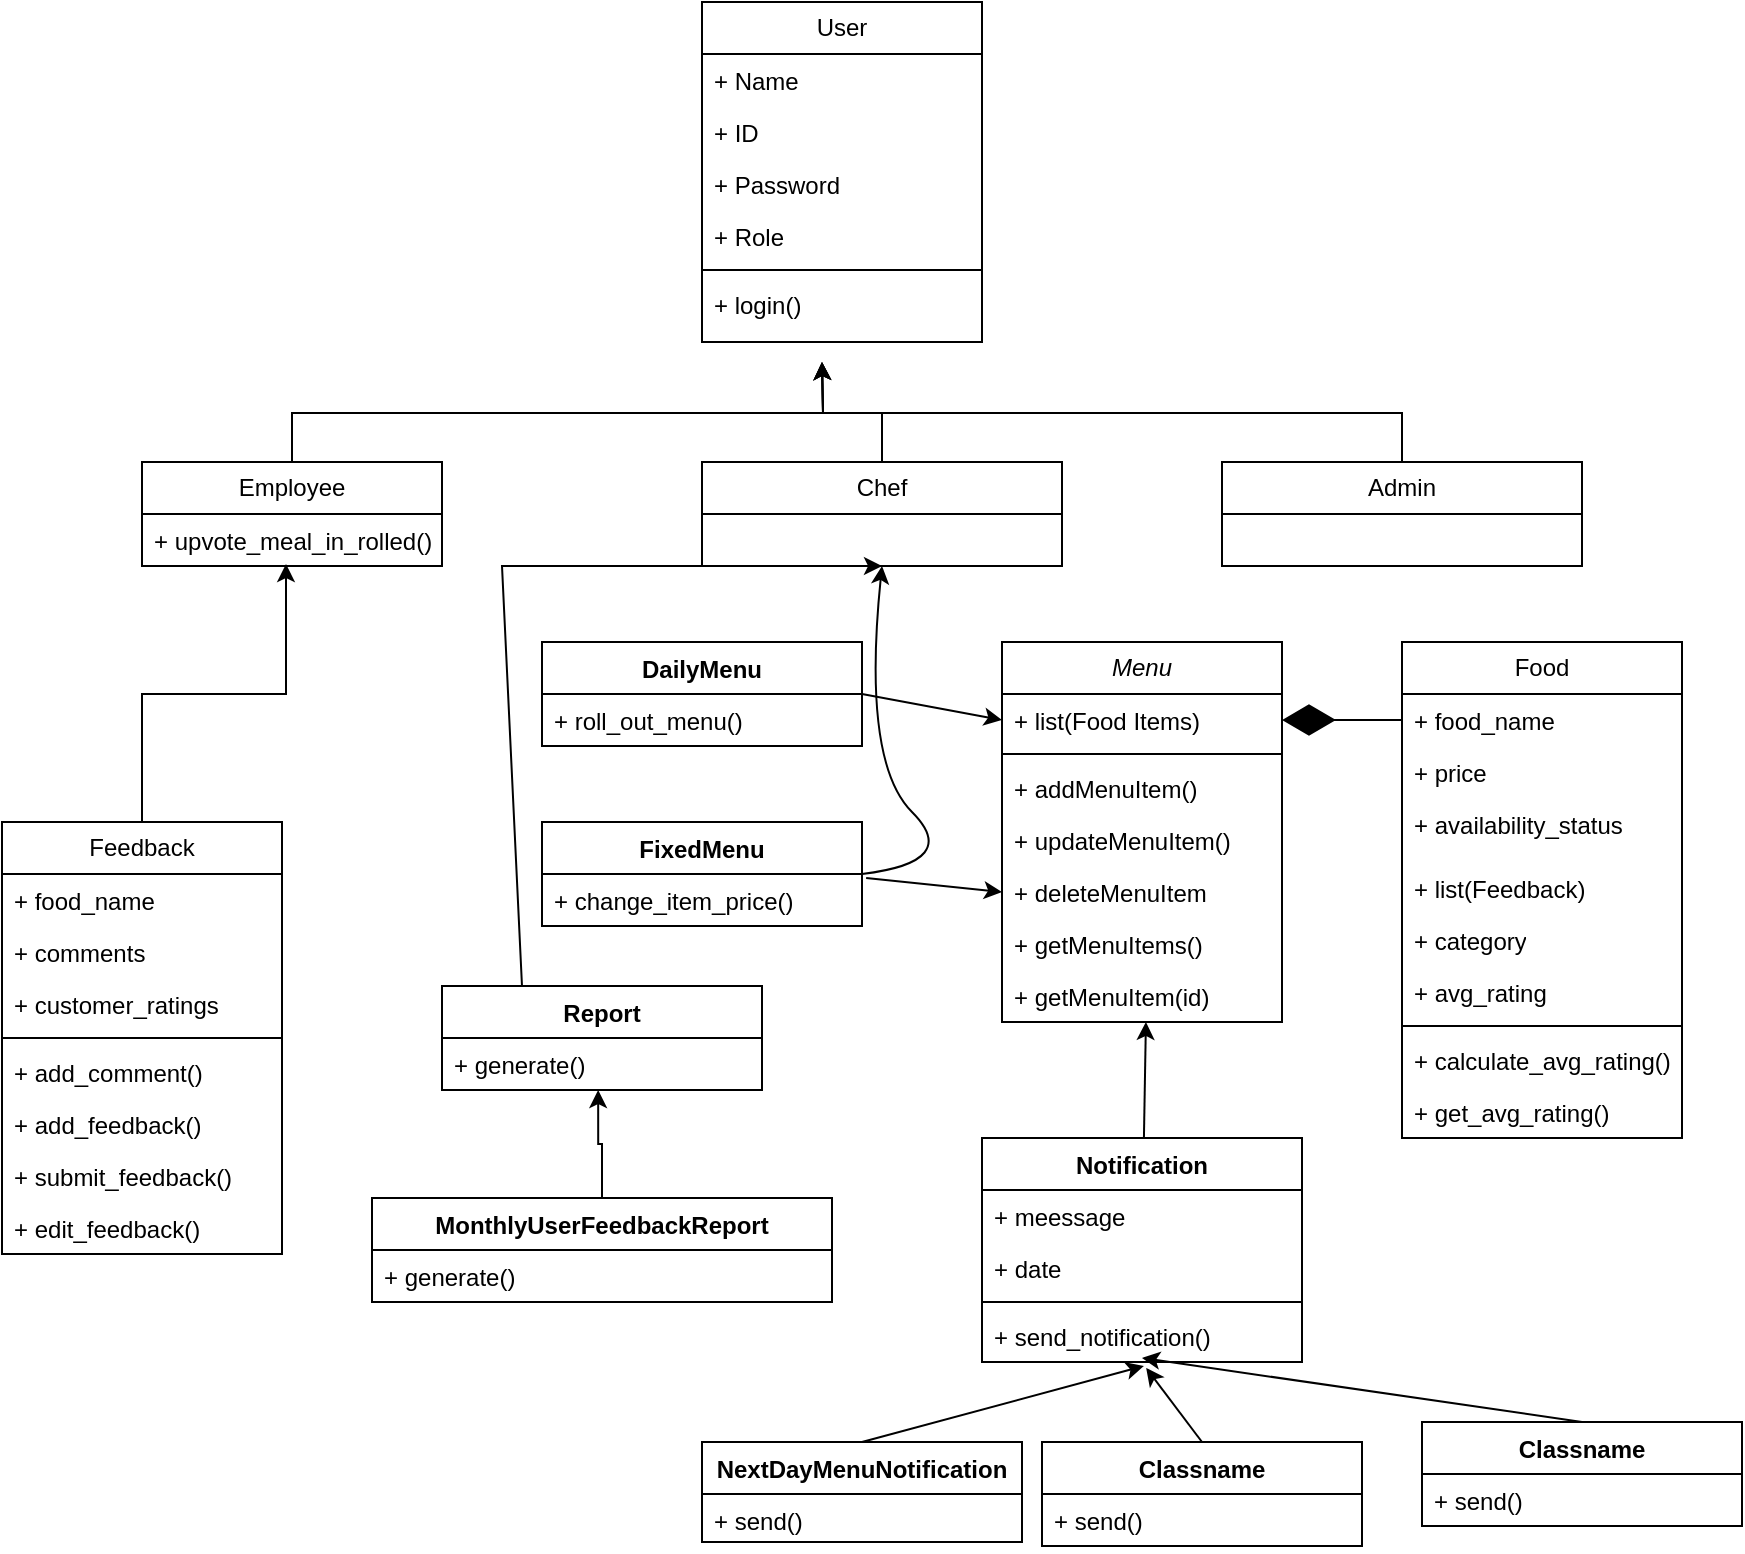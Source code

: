 <mxfile version="24.5.1" type="device">
  <diagram name="Page-1" id="jMBQaEbbXKZfyH_cBPyg">
    <mxGraphModel dx="1134" dy="647" grid="1" gridSize="10" guides="1" tooltips="1" connect="1" arrows="1" fold="1" page="1" pageScale="1" pageWidth="850" pageHeight="1100" math="0" shadow="0">
      <root>
        <mxCell id="0" />
        <mxCell id="1" parent="0" />
        <mxCell id="Dl0egayPhT2zZ90vlUJw-4" value="User" style="swimlane;fontStyle=0;childLayout=stackLayout;horizontal=1;startSize=26;fillColor=none;horizontalStack=0;resizeParent=1;resizeParentMax=0;resizeLast=0;collapsible=1;marginBottom=0;whiteSpace=wrap;html=1;" parent="1" vertex="1">
          <mxGeometry x="380" y="60" width="140" height="170" as="geometry">
            <mxRectangle x="170" y="60" width="70" height="30" as="alternateBounds" />
          </mxGeometry>
        </mxCell>
        <mxCell id="Dl0egayPhT2zZ90vlUJw-5" value="+ Name" style="text;strokeColor=none;fillColor=none;align=left;verticalAlign=top;spacingLeft=4;spacingRight=4;overflow=hidden;rotatable=0;points=[[0,0.5],[1,0.5]];portConstraint=eastwest;whiteSpace=wrap;html=1;" parent="Dl0egayPhT2zZ90vlUJw-4" vertex="1">
          <mxGeometry y="26" width="140" height="26" as="geometry" />
        </mxCell>
        <mxCell id="Dl0egayPhT2zZ90vlUJw-6" value="+ ID" style="text;strokeColor=none;fillColor=none;align=left;verticalAlign=top;spacingLeft=4;spacingRight=4;overflow=hidden;rotatable=0;points=[[0,0.5],[1,0.5]];portConstraint=eastwest;whiteSpace=wrap;html=1;" parent="Dl0egayPhT2zZ90vlUJw-4" vertex="1">
          <mxGeometry y="52" width="140" height="26" as="geometry" />
        </mxCell>
        <mxCell id="Dl0egayPhT2zZ90vlUJw-10" value="+ Password" style="text;strokeColor=none;fillColor=none;align=left;verticalAlign=top;spacingLeft=4;spacingRight=4;overflow=hidden;rotatable=0;points=[[0,0.5],[1,0.5]];portConstraint=eastwest;whiteSpace=wrap;html=1;" parent="Dl0egayPhT2zZ90vlUJw-4" vertex="1">
          <mxGeometry y="78" width="140" height="26" as="geometry" />
        </mxCell>
        <mxCell id="Dl0egayPhT2zZ90vlUJw-11" value="+ Role" style="text;strokeColor=none;fillColor=none;align=left;verticalAlign=top;spacingLeft=4;spacingRight=4;overflow=hidden;rotatable=0;points=[[0,0.5],[1,0.5]];portConstraint=eastwest;whiteSpace=wrap;html=1;" parent="Dl0egayPhT2zZ90vlUJw-4" vertex="1">
          <mxGeometry y="104" width="140" height="26" as="geometry" />
        </mxCell>
        <mxCell id="Dl0egayPhT2zZ90vlUJw-12" value="" style="line;strokeWidth=1;fillColor=none;align=left;verticalAlign=middle;spacingTop=-1;spacingLeft=3;spacingRight=3;rotatable=0;labelPosition=right;points=[];portConstraint=eastwest;strokeColor=inherit;" parent="Dl0egayPhT2zZ90vlUJw-4" vertex="1">
          <mxGeometry y="130" width="140" height="8" as="geometry" />
        </mxCell>
        <mxCell id="Dl0egayPhT2zZ90vlUJw-7" value="+ login()" style="text;strokeColor=none;fillColor=none;align=left;verticalAlign=top;spacingLeft=4;spacingRight=4;overflow=hidden;rotatable=0;points=[[0,0.5],[1,0.5]];portConstraint=eastwest;whiteSpace=wrap;html=1;" parent="Dl0egayPhT2zZ90vlUJw-4" vertex="1">
          <mxGeometry y="138" width="140" height="32" as="geometry" />
        </mxCell>
        <mxCell id="Dl0egayPhT2zZ90vlUJw-37" style="edgeStyle=orthogonalEdgeStyle;rounded=0;orthogonalLoop=1;jettySize=auto;html=1;exitX=0.5;exitY=0;exitDx=0;exitDy=0;" parent="1" source="Dl0egayPhT2zZ90vlUJw-13" edge="1">
          <mxGeometry relative="1" as="geometry">
            <mxPoint x="440" y="240" as="targetPoint" />
          </mxGeometry>
        </mxCell>
        <mxCell id="Dl0egayPhT2zZ90vlUJw-13" value="Employee" style="swimlane;fontStyle=0;childLayout=stackLayout;horizontal=1;startSize=26;fillColor=none;horizontalStack=0;resizeParent=1;resizeParentMax=0;resizeLast=0;collapsible=1;marginBottom=0;whiteSpace=wrap;html=1;" parent="1" vertex="1">
          <mxGeometry x="100" y="290" width="150" height="52" as="geometry" />
        </mxCell>
        <mxCell id="Dl0egayPhT2zZ90vlUJw-15" value="+ upvote_meal_in_rolled()" style="text;strokeColor=none;fillColor=none;align=left;verticalAlign=top;spacingLeft=4;spacingRight=4;overflow=hidden;rotatable=0;points=[[0,0.5],[1,0.5]];portConstraint=eastwest;whiteSpace=wrap;html=1;" parent="Dl0egayPhT2zZ90vlUJw-13" vertex="1">
          <mxGeometry y="26" width="150" height="26" as="geometry" />
        </mxCell>
        <mxCell id="Dl0egayPhT2zZ90vlUJw-38" style="edgeStyle=orthogonalEdgeStyle;rounded=0;orthogonalLoop=1;jettySize=auto;html=1;exitX=0.5;exitY=0;exitDx=0;exitDy=0;" parent="1" source="Dl0egayPhT2zZ90vlUJw-17" edge="1">
          <mxGeometry relative="1" as="geometry">
            <mxPoint x="440" y="240" as="targetPoint" />
          </mxGeometry>
        </mxCell>
        <mxCell id="Dl0egayPhT2zZ90vlUJw-17" value="Chef" style="swimlane;fontStyle=0;childLayout=stackLayout;horizontal=1;startSize=26;fillColor=none;horizontalStack=0;resizeParent=1;resizeParentMax=0;resizeLast=0;collapsible=1;marginBottom=0;whiteSpace=wrap;html=1;" parent="1" vertex="1">
          <mxGeometry x="380" y="290" width="180" height="52" as="geometry" />
        </mxCell>
        <mxCell id="Dl0egayPhT2zZ90vlUJw-39" style="edgeStyle=orthogonalEdgeStyle;rounded=0;orthogonalLoop=1;jettySize=auto;html=1;exitX=0.5;exitY=0;exitDx=0;exitDy=0;" parent="1" source="Dl0egayPhT2zZ90vlUJw-21" edge="1">
          <mxGeometry relative="1" as="geometry">
            <mxPoint x="440" y="240" as="targetPoint" />
          </mxGeometry>
        </mxCell>
        <mxCell id="Dl0egayPhT2zZ90vlUJw-21" value="Admin" style="swimlane;fontStyle=0;childLayout=stackLayout;horizontal=1;startSize=26;fillColor=none;horizontalStack=0;resizeParent=1;resizeParentMax=0;resizeLast=0;collapsible=1;marginBottom=0;whiteSpace=wrap;html=1;" parent="1" vertex="1">
          <mxGeometry x="640" y="290" width="180" height="52" as="geometry" />
        </mxCell>
        <mxCell id="Dl0egayPhT2zZ90vlUJw-29" value="&lt;i&gt;Menu&lt;/i&gt;" style="swimlane;fontStyle=0;childLayout=stackLayout;horizontal=1;startSize=26;fillColor=none;horizontalStack=0;resizeParent=1;resizeParentMax=0;resizeLast=0;collapsible=1;marginBottom=0;whiteSpace=wrap;html=1;" parent="1" vertex="1">
          <mxGeometry x="530" y="380" width="140" height="190" as="geometry" />
        </mxCell>
        <mxCell id="Dl0egayPhT2zZ90vlUJw-30" value="+ list(Food Items)" style="text;strokeColor=none;fillColor=none;align=left;verticalAlign=top;spacingLeft=4;spacingRight=4;overflow=hidden;rotatable=0;points=[[0,0.5],[1,0.5]];portConstraint=eastwest;whiteSpace=wrap;html=1;" parent="Dl0egayPhT2zZ90vlUJw-29" vertex="1">
          <mxGeometry y="26" width="140" height="26" as="geometry" />
        </mxCell>
        <mxCell id="es9opQ4rcsKUsKnOam1N-2" value="" style="line;strokeWidth=1;fillColor=none;align=left;verticalAlign=middle;spacingTop=-1;spacingLeft=3;spacingRight=3;rotatable=0;labelPosition=right;points=[];portConstraint=eastwest;strokeColor=inherit;" vertex="1" parent="Dl0egayPhT2zZ90vlUJw-29">
          <mxGeometry y="52" width="140" height="8" as="geometry" />
        </mxCell>
        <mxCell id="es9opQ4rcsKUsKnOam1N-1" value="+ addMenuItem()" style="text;strokeColor=none;fillColor=none;align=left;verticalAlign=top;spacingLeft=4;spacingRight=4;overflow=hidden;rotatable=0;points=[[0,0.5],[1,0.5]];portConstraint=eastwest;whiteSpace=wrap;html=1;" vertex="1" parent="Dl0egayPhT2zZ90vlUJw-29">
          <mxGeometry y="60" width="140" height="26" as="geometry" />
        </mxCell>
        <mxCell id="es9opQ4rcsKUsKnOam1N-3" value="+ updateMenuItem()" style="text;strokeColor=none;fillColor=none;align=left;verticalAlign=top;spacingLeft=4;spacingRight=4;overflow=hidden;rotatable=0;points=[[0,0.5],[1,0.5]];portConstraint=eastwest;whiteSpace=wrap;html=1;" vertex="1" parent="Dl0egayPhT2zZ90vlUJw-29">
          <mxGeometry y="86" width="140" height="26" as="geometry" />
        </mxCell>
        <mxCell id="es9opQ4rcsKUsKnOam1N-4" value="+ deleteMenuItem" style="text;strokeColor=none;fillColor=none;align=left;verticalAlign=top;spacingLeft=4;spacingRight=4;overflow=hidden;rotatable=0;points=[[0,0.5],[1,0.5]];portConstraint=eastwest;whiteSpace=wrap;html=1;" vertex="1" parent="Dl0egayPhT2zZ90vlUJw-29">
          <mxGeometry y="112" width="140" height="26" as="geometry" />
        </mxCell>
        <mxCell id="es9opQ4rcsKUsKnOam1N-5" value="+ getMenuItems()" style="text;strokeColor=none;fillColor=none;align=left;verticalAlign=top;spacingLeft=4;spacingRight=4;overflow=hidden;rotatable=0;points=[[0,0.5],[1,0.5]];portConstraint=eastwest;whiteSpace=wrap;html=1;" vertex="1" parent="Dl0egayPhT2zZ90vlUJw-29">
          <mxGeometry y="138" width="140" height="26" as="geometry" />
        </mxCell>
        <mxCell id="es9opQ4rcsKUsKnOam1N-6" value="+ getMenuItem(id)" style="text;strokeColor=none;fillColor=none;align=left;verticalAlign=top;spacingLeft=4;spacingRight=4;overflow=hidden;rotatable=0;points=[[0,0.5],[1,0.5]];portConstraint=eastwest;whiteSpace=wrap;html=1;" vertex="1" parent="Dl0egayPhT2zZ90vlUJw-29">
          <mxGeometry y="164" width="140" height="26" as="geometry" />
        </mxCell>
        <mxCell id="Dl0egayPhT2zZ90vlUJw-33" value="Food " style="swimlane;fontStyle=0;childLayout=stackLayout;horizontal=1;startSize=26;fillColor=none;horizontalStack=0;resizeParent=1;resizeParentMax=0;resizeLast=0;collapsible=1;marginBottom=0;whiteSpace=wrap;html=1;" parent="1" vertex="1">
          <mxGeometry x="730" y="380" width="140" height="248" as="geometry" />
        </mxCell>
        <mxCell id="Dl0egayPhT2zZ90vlUJw-34" value="+ food_name" style="text;strokeColor=none;fillColor=none;align=left;verticalAlign=top;spacingLeft=4;spacingRight=4;overflow=hidden;rotatable=0;points=[[0,0.5],[1,0.5]];portConstraint=eastwest;whiteSpace=wrap;html=1;" parent="Dl0egayPhT2zZ90vlUJw-33" vertex="1">
          <mxGeometry y="26" width="140" height="26" as="geometry" />
        </mxCell>
        <mxCell id="Dl0egayPhT2zZ90vlUJw-35" value="+ price" style="text;strokeColor=none;fillColor=none;align=left;verticalAlign=top;spacingLeft=4;spacingRight=4;overflow=hidden;rotatable=0;points=[[0,0.5],[1,0.5]];portConstraint=eastwest;whiteSpace=wrap;html=1;" parent="Dl0egayPhT2zZ90vlUJw-33" vertex="1">
          <mxGeometry y="52" width="140" height="26" as="geometry" />
        </mxCell>
        <mxCell id="Dl0egayPhT2zZ90vlUJw-36" value="+ availability_status" style="text;strokeColor=none;fillColor=none;align=left;verticalAlign=top;spacingLeft=4;spacingRight=4;overflow=hidden;rotatable=0;points=[[0,0.5],[1,0.5]];portConstraint=eastwest;whiteSpace=wrap;html=1;" parent="Dl0egayPhT2zZ90vlUJw-33" vertex="1">
          <mxGeometry y="78" width="140" height="32" as="geometry" />
        </mxCell>
        <mxCell id="es9opQ4rcsKUsKnOam1N-7" value="+ list(Feedback)" style="text;strokeColor=none;fillColor=none;align=left;verticalAlign=top;spacingLeft=4;spacingRight=4;overflow=hidden;rotatable=0;points=[[0,0.5],[1,0.5]];portConstraint=eastwest;whiteSpace=wrap;html=1;" vertex="1" parent="Dl0egayPhT2zZ90vlUJw-33">
          <mxGeometry y="110" width="140" height="26" as="geometry" />
        </mxCell>
        <mxCell id="Dl0egayPhT2zZ90vlUJw-45" value="+ category" style="text;strokeColor=none;fillColor=none;align=left;verticalAlign=top;spacingLeft=4;spacingRight=4;overflow=hidden;rotatable=0;points=[[0,0.5],[1,0.5]];portConstraint=eastwest;whiteSpace=wrap;html=1;" parent="Dl0egayPhT2zZ90vlUJw-33" vertex="1">
          <mxGeometry y="136" width="140" height="26" as="geometry" />
        </mxCell>
        <mxCell id="es9opQ4rcsKUsKnOam1N-8" value="+ avg_rating" style="text;strokeColor=none;fillColor=none;align=left;verticalAlign=top;spacingLeft=4;spacingRight=4;overflow=hidden;rotatable=0;points=[[0,0.5],[1,0.5]];portConstraint=eastwest;whiteSpace=wrap;html=1;" vertex="1" parent="Dl0egayPhT2zZ90vlUJw-33">
          <mxGeometry y="162" width="140" height="26" as="geometry" />
        </mxCell>
        <mxCell id="es9opQ4rcsKUsKnOam1N-15" value="" style="line;strokeWidth=1;fillColor=none;align=left;verticalAlign=middle;spacingTop=-1;spacingLeft=3;spacingRight=3;rotatable=0;labelPosition=right;points=[];portConstraint=eastwest;strokeColor=inherit;" vertex="1" parent="Dl0egayPhT2zZ90vlUJw-33">
          <mxGeometry y="188" width="140" height="8" as="geometry" />
        </mxCell>
        <mxCell id="es9opQ4rcsKUsKnOam1N-14" value="+ calculate_avg_rating()" style="text;strokeColor=none;fillColor=none;align=left;verticalAlign=top;spacingLeft=4;spacingRight=4;overflow=hidden;rotatable=0;points=[[0,0.5],[1,0.5]];portConstraint=eastwest;whiteSpace=wrap;html=1;" vertex="1" parent="Dl0egayPhT2zZ90vlUJw-33">
          <mxGeometry y="196" width="140" height="26" as="geometry" />
        </mxCell>
        <mxCell id="es9opQ4rcsKUsKnOam1N-16" value="+ get_avg_rating()" style="text;strokeColor=none;fillColor=none;align=left;verticalAlign=top;spacingLeft=4;spacingRight=4;overflow=hidden;rotatable=0;points=[[0,0.5],[1,0.5]];portConstraint=eastwest;whiteSpace=wrap;html=1;" vertex="1" parent="Dl0egayPhT2zZ90vlUJw-33">
          <mxGeometry y="222" width="140" height="26" as="geometry" />
        </mxCell>
        <mxCell id="Dl0egayPhT2zZ90vlUJw-40" value="Feedback" style="swimlane;fontStyle=0;childLayout=stackLayout;horizontal=1;startSize=26;fillColor=none;horizontalStack=0;resizeParent=1;resizeParentMax=0;resizeLast=0;collapsible=1;marginBottom=0;whiteSpace=wrap;html=1;" parent="1" vertex="1">
          <mxGeometry x="30" y="470" width="140" height="216" as="geometry" />
        </mxCell>
        <mxCell id="Dl0egayPhT2zZ90vlUJw-41" value="+ food_name" style="text;strokeColor=none;fillColor=none;align=left;verticalAlign=top;spacingLeft=4;spacingRight=4;overflow=hidden;rotatable=0;points=[[0,0.5],[1,0.5]];portConstraint=eastwest;whiteSpace=wrap;html=1;" parent="Dl0egayPhT2zZ90vlUJw-40" vertex="1">
          <mxGeometry y="26" width="140" height="26" as="geometry" />
        </mxCell>
        <mxCell id="Dl0egayPhT2zZ90vlUJw-42" value="+ comments" style="text;strokeColor=none;fillColor=none;align=left;verticalAlign=top;spacingLeft=4;spacingRight=4;overflow=hidden;rotatable=0;points=[[0,0.5],[1,0.5]];portConstraint=eastwest;whiteSpace=wrap;html=1;" parent="Dl0egayPhT2zZ90vlUJw-40" vertex="1">
          <mxGeometry y="52" width="140" height="26" as="geometry" />
        </mxCell>
        <mxCell id="Dl0egayPhT2zZ90vlUJw-43" value="+ customer_ratings" style="text;strokeColor=none;fillColor=none;align=left;verticalAlign=top;spacingLeft=4;spacingRight=4;overflow=hidden;rotatable=0;points=[[0,0.5],[1,0.5]];portConstraint=eastwest;whiteSpace=wrap;html=1;" parent="Dl0egayPhT2zZ90vlUJw-40" vertex="1">
          <mxGeometry y="78" width="140" height="26" as="geometry" />
        </mxCell>
        <mxCell id="es9opQ4rcsKUsKnOam1N-10" value="" style="line;strokeWidth=1;fillColor=none;align=left;verticalAlign=middle;spacingTop=-1;spacingLeft=3;spacingRight=3;rotatable=0;labelPosition=right;points=[];portConstraint=eastwest;strokeColor=inherit;" vertex="1" parent="Dl0egayPhT2zZ90vlUJw-40">
          <mxGeometry y="104" width="140" height="8" as="geometry" />
        </mxCell>
        <mxCell id="es9opQ4rcsKUsKnOam1N-11" value="+ add_comment()" style="text;strokeColor=none;fillColor=none;align=left;verticalAlign=top;spacingLeft=4;spacingRight=4;overflow=hidden;rotatable=0;points=[[0,0.5],[1,0.5]];portConstraint=eastwest;whiteSpace=wrap;html=1;" vertex="1" parent="Dl0egayPhT2zZ90vlUJw-40">
          <mxGeometry y="112" width="140" height="26" as="geometry" />
        </mxCell>
        <mxCell id="es9opQ4rcsKUsKnOam1N-12" value="+ add_feedback()" style="text;strokeColor=none;fillColor=none;align=left;verticalAlign=top;spacingLeft=4;spacingRight=4;overflow=hidden;rotatable=0;points=[[0,0.5],[1,0.5]];portConstraint=eastwest;whiteSpace=wrap;html=1;" vertex="1" parent="Dl0egayPhT2zZ90vlUJw-40">
          <mxGeometry y="138" width="140" height="26" as="geometry" />
        </mxCell>
        <mxCell id="es9opQ4rcsKUsKnOam1N-13" value="+ submit_feedback()" style="text;strokeColor=none;fillColor=none;align=left;verticalAlign=top;spacingLeft=4;spacingRight=4;overflow=hidden;rotatable=0;points=[[0,0.5],[1,0.5]];portConstraint=eastwest;whiteSpace=wrap;html=1;" vertex="1" parent="Dl0egayPhT2zZ90vlUJw-40">
          <mxGeometry y="164" width="140" height="26" as="geometry" />
        </mxCell>
        <mxCell id="es9opQ4rcsKUsKnOam1N-25" value="+ edit_feedback()" style="text;strokeColor=none;fillColor=none;align=left;verticalAlign=top;spacingLeft=4;spacingRight=4;overflow=hidden;rotatable=0;points=[[0,0.5],[1,0.5]];portConstraint=eastwest;whiteSpace=wrap;html=1;" vertex="1" parent="Dl0egayPhT2zZ90vlUJw-40">
          <mxGeometry y="190" width="140" height="26" as="geometry" />
        </mxCell>
        <mxCell id="es9opQ4rcsKUsKnOam1N-17" value="Report" style="swimlane;fontStyle=1;align=center;verticalAlign=top;childLayout=stackLayout;horizontal=1;startSize=26;horizontalStack=0;resizeParent=1;resizeParentMax=0;resizeLast=0;collapsible=1;marginBottom=0;whiteSpace=wrap;html=1;" vertex="1" parent="1">
          <mxGeometry x="250" y="552" width="160" height="52" as="geometry" />
        </mxCell>
        <mxCell id="es9opQ4rcsKUsKnOam1N-18" value="+ generate()" style="text;strokeColor=none;fillColor=none;align=left;verticalAlign=top;spacingLeft=4;spacingRight=4;overflow=hidden;rotatable=0;points=[[0,0.5],[1,0.5]];portConstraint=eastwest;whiteSpace=wrap;html=1;" vertex="1" parent="es9opQ4rcsKUsKnOam1N-17">
          <mxGeometry y="26" width="160" height="26" as="geometry" />
        </mxCell>
        <mxCell id="es9opQ4rcsKUsKnOam1N-21" value="MonthlyUserFeedbackReport" style="swimlane;fontStyle=1;align=center;verticalAlign=top;childLayout=stackLayout;horizontal=1;startSize=26;horizontalStack=0;resizeParent=1;resizeParentMax=0;resizeLast=0;collapsible=1;marginBottom=0;whiteSpace=wrap;html=1;" vertex="1" parent="1">
          <mxGeometry x="215" y="658" width="230" height="52" as="geometry" />
        </mxCell>
        <mxCell id="es9opQ4rcsKUsKnOam1N-24" value="+&amp;nbsp;generate()" style="text;strokeColor=none;fillColor=none;align=left;verticalAlign=top;spacingLeft=4;spacingRight=4;overflow=hidden;rotatable=0;points=[[0,0.5],[1,0.5]];portConstraint=eastwest;whiteSpace=wrap;html=1;" vertex="1" parent="es9opQ4rcsKUsKnOam1N-21">
          <mxGeometry y="26" width="230" height="26" as="geometry" />
        </mxCell>
        <mxCell id="es9opQ4rcsKUsKnOam1N-27" value="Notification" style="swimlane;fontStyle=1;align=center;verticalAlign=top;childLayout=stackLayout;horizontal=1;startSize=26;horizontalStack=0;resizeParent=1;resizeParentMax=0;resizeLast=0;collapsible=1;marginBottom=0;whiteSpace=wrap;html=1;" vertex="1" parent="1">
          <mxGeometry x="520" y="628" width="160" height="112" as="geometry" />
        </mxCell>
        <mxCell id="es9opQ4rcsKUsKnOam1N-28" value="+ meessage" style="text;strokeColor=none;fillColor=none;align=left;verticalAlign=top;spacingLeft=4;spacingRight=4;overflow=hidden;rotatable=0;points=[[0,0.5],[1,0.5]];portConstraint=eastwest;whiteSpace=wrap;html=1;" vertex="1" parent="es9opQ4rcsKUsKnOam1N-27">
          <mxGeometry y="26" width="160" height="26" as="geometry" />
        </mxCell>
        <mxCell id="es9opQ4rcsKUsKnOam1N-30" value="+ date" style="text;strokeColor=none;fillColor=none;align=left;verticalAlign=top;spacingLeft=4;spacingRight=4;overflow=hidden;rotatable=0;points=[[0,0.5],[1,0.5]];portConstraint=eastwest;whiteSpace=wrap;html=1;" vertex="1" parent="es9opQ4rcsKUsKnOam1N-27">
          <mxGeometry y="52" width="160" height="26" as="geometry" />
        </mxCell>
        <mxCell id="es9opQ4rcsKUsKnOam1N-29" value="" style="line;strokeWidth=1;fillColor=none;align=left;verticalAlign=middle;spacingTop=-1;spacingLeft=3;spacingRight=3;rotatable=0;labelPosition=right;points=[];portConstraint=eastwest;strokeColor=inherit;" vertex="1" parent="es9opQ4rcsKUsKnOam1N-27">
          <mxGeometry y="78" width="160" height="8" as="geometry" />
        </mxCell>
        <mxCell id="es9opQ4rcsKUsKnOam1N-31" value="+ send_notification()" style="text;strokeColor=none;fillColor=none;align=left;verticalAlign=top;spacingLeft=4;spacingRight=4;overflow=hidden;rotatable=0;points=[[0,0.5],[1,0.5]];portConstraint=eastwest;whiteSpace=wrap;html=1;" vertex="1" parent="es9opQ4rcsKUsKnOam1N-27">
          <mxGeometry y="86" width="160" height="26" as="geometry" />
        </mxCell>
        <mxCell id="es9opQ4rcsKUsKnOam1N-32" value="NextDayMenuNotification" style="swimlane;fontStyle=1;align=center;verticalAlign=top;childLayout=stackLayout;horizontal=1;startSize=26;horizontalStack=0;resizeParent=1;resizeParentMax=0;resizeLast=0;collapsible=1;marginBottom=0;whiteSpace=wrap;html=1;" vertex="1" parent="1">
          <mxGeometry x="380" y="780" width="160" height="50" as="geometry" />
        </mxCell>
        <mxCell id="es9opQ4rcsKUsKnOam1N-33" value="+ send()" style="text;strokeColor=none;fillColor=none;align=left;verticalAlign=top;spacingLeft=4;spacingRight=4;overflow=hidden;rotatable=0;points=[[0,0.5],[1,0.5]];portConstraint=eastwest;whiteSpace=wrap;html=1;" vertex="1" parent="es9opQ4rcsKUsKnOam1N-32">
          <mxGeometry y="26" width="160" height="24" as="geometry" />
        </mxCell>
        <mxCell id="es9opQ4rcsKUsKnOam1N-36" value="Classname" style="swimlane;fontStyle=1;align=center;verticalAlign=top;childLayout=stackLayout;horizontal=1;startSize=26;horizontalStack=0;resizeParent=1;resizeParentMax=0;resizeLast=0;collapsible=1;marginBottom=0;whiteSpace=wrap;html=1;" vertex="1" parent="1">
          <mxGeometry x="550" y="780" width="160" height="52" as="geometry" />
        </mxCell>
        <mxCell id="es9opQ4rcsKUsKnOam1N-39" value="+ send()" style="text;strokeColor=none;fillColor=none;align=left;verticalAlign=top;spacingLeft=4;spacingRight=4;overflow=hidden;rotatable=0;points=[[0,0.5],[1,0.5]];portConstraint=eastwest;whiteSpace=wrap;html=1;" vertex="1" parent="es9opQ4rcsKUsKnOam1N-36">
          <mxGeometry y="26" width="160" height="26" as="geometry" />
        </mxCell>
        <mxCell id="es9opQ4rcsKUsKnOam1N-40" value="Classname" style="swimlane;fontStyle=1;align=center;verticalAlign=top;childLayout=stackLayout;horizontal=1;startSize=26;horizontalStack=0;resizeParent=1;resizeParentMax=0;resizeLast=0;collapsible=1;marginBottom=0;whiteSpace=wrap;html=1;" vertex="1" parent="1">
          <mxGeometry x="740" y="770" width="160" height="52" as="geometry" />
        </mxCell>
        <mxCell id="es9opQ4rcsKUsKnOam1N-43" value="+ send()" style="text;strokeColor=none;fillColor=none;align=left;verticalAlign=top;spacingLeft=4;spacingRight=4;overflow=hidden;rotatable=0;points=[[0,0.5],[1,0.5]];portConstraint=eastwest;whiteSpace=wrap;html=1;" vertex="1" parent="es9opQ4rcsKUsKnOam1N-40">
          <mxGeometry y="26" width="160" height="26" as="geometry" />
        </mxCell>
        <mxCell id="es9opQ4rcsKUsKnOam1N-44" value="" style="endArrow=diamondThin;endFill=1;endSize=24;html=1;rounded=0;exitX=0;exitY=0.5;exitDx=0;exitDy=0;entryX=1;entryY=0.5;entryDx=0;entryDy=0;" edge="1" parent="1" source="Dl0egayPhT2zZ90vlUJw-34" target="Dl0egayPhT2zZ90vlUJw-30">
          <mxGeometry width="160" relative="1" as="geometry">
            <mxPoint x="670" y="510" as="sourcePoint" />
            <mxPoint x="510" y="510" as="targetPoint" />
          </mxGeometry>
        </mxCell>
        <mxCell id="es9opQ4rcsKUsKnOam1N-45" value="DailyMenu" style="swimlane;fontStyle=1;align=center;verticalAlign=top;childLayout=stackLayout;horizontal=1;startSize=26;horizontalStack=0;resizeParent=1;resizeParentMax=0;resizeLast=0;collapsible=1;marginBottom=0;whiteSpace=wrap;html=1;" vertex="1" parent="1">
          <mxGeometry x="300" y="380" width="160" height="52" as="geometry" />
        </mxCell>
        <mxCell id="es9opQ4rcsKUsKnOam1N-50" value="+ roll_out_menu()" style="text;strokeColor=none;fillColor=none;align=left;verticalAlign=top;spacingLeft=4;spacingRight=4;overflow=hidden;rotatable=0;points=[[0,0.5],[1,0.5]];portConstraint=eastwest;whiteSpace=wrap;html=1;" vertex="1" parent="es9opQ4rcsKUsKnOam1N-45">
          <mxGeometry y="26" width="160" height="26" as="geometry" />
        </mxCell>
        <mxCell id="es9opQ4rcsKUsKnOam1N-53" value="FixedMenu" style="swimlane;fontStyle=1;align=center;verticalAlign=top;childLayout=stackLayout;horizontal=1;startSize=26;horizontalStack=0;resizeParent=1;resizeParentMax=0;resizeLast=0;collapsible=1;marginBottom=0;whiteSpace=wrap;html=1;" vertex="1" parent="1">
          <mxGeometry x="300" y="470" width="160" height="52" as="geometry" />
        </mxCell>
        <mxCell id="Dl0egayPhT2zZ90vlUJw-24" value="+ change_item_price()" style="text;strokeColor=none;fillColor=none;align=left;verticalAlign=top;spacingLeft=4;spacingRight=4;overflow=hidden;rotatable=0;points=[[0,0.5],[1,0.5]];portConstraint=eastwest;whiteSpace=wrap;html=1;" parent="es9opQ4rcsKUsKnOam1N-53" vertex="1">
          <mxGeometry y="26" width="160" height="26" as="geometry" />
        </mxCell>
        <mxCell id="es9opQ4rcsKUsKnOam1N-58" value="" style="endArrow=classic;html=1;rounded=0;entryX=0;entryY=0.5;entryDx=0;entryDy=0;exitX=1;exitY=0.5;exitDx=0;exitDy=0;" edge="1" parent="1" source="es9opQ4rcsKUsKnOam1N-45" target="Dl0egayPhT2zZ90vlUJw-30">
          <mxGeometry width="50" height="50" relative="1" as="geometry">
            <mxPoint x="360" y="690" as="sourcePoint" />
            <mxPoint x="410" y="640" as="targetPoint" />
          </mxGeometry>
        </mxCell>
        <mxCell id="es9opQ4rcsKUsKnOam1N-59" value="" style="endArrow=classic;html=1;rounded=0;exitX=1.013;exitY=0.077;exitDx=0;exitDy=0;exitPerimeter=0;entryX=0;entryY=0.5;entryDx=0;entryDy=0;" edge="1" parent="1" source="Dl0egayPhT2zZ90vlUJw-24" target="es9opQ4rcsKUsKnOam1N-4">
          <mxGeometry width="50" height="50" relative="1" as="geometry">
            <mxPoint x="460" y="540" as="sourcePoint" />
            <mxPoint x="510" y="490" as="targetPoint" />
          </mxGeometry>
        </mxCell>
        <mxCell id="es9opQ4rcsKUsKnOam1N-62" style="edgeStyle=orthogonalEdgeStyle;rounded=0;orthogonalLoop=1;jettySize=auto;html=1;entryX=0.488;entryY=1;entryDx=0;entryDy=0;entryPerimeter=0;" edge="1" parent="1" source="es9opQ4rcsKUsKnOam1N-21" target="es9opQ4rcsKUsKnOam1N-18">
          <mxGeometry relative="1" as="geometry" />
        </mxCell>
        <mxCell id="es9opQ4rcsKUsKnOam1N-63" value="" style="endArrow=classic;html=1;rounded=0;entryX=0.506;entryY=1.077;entryDx=0;entryDy=0;entryPerimeter=0;exitX=0.5;exitY=0;exitDx=0;exitDy=0;" edge="1" parent="1" source="es9opQ4rcsKUsKnOam1N-32" target="es9opQ4rcsKUsKnOam1N-31">
          <mxGeometry width="50" height="50" relative="1" as="geometry">
            <mxPoint x="440" y="780" as="sourcePoint" />
            <mxPoint x="490" y="730" as="targetPoint" />
          </mxGeometry>
        </mxCell>
        <mxCell id="es9opQ4rcsKUsKnOam1N-64" value="" style="endArrow=classic;html=1;rounded=0;exitX=0.5;exitY=0;exitDx=0;exitDy=0;entryX=0.513;entryY=1.115;entryDx=0;entryDy=0;entryPerimeter=0;" edge="1" parent="1" source="es9opQ4rcsKUsKnOam1N-36" target="es9opQ4rcsKUsKnOam1N-31">
          <mxGeometry width="50" height="50" relative="1" as="geometry">
            <mxPoint x="490" y="940" as="sourcePoint" />
            <mxPoint x="610" y="720" as="targetPoint" />
          </mxGeometry>
        </mxCell>
        <mxCell id="es9opQ4rcsKUsKnOam1N-65" value="" style="endArrow=classic;html=1;rounded=0;exitX=0.5;exitY=0;exitDx=0;exitDy=0;entryX=0.5;entryY=0.923;entryDx=0;entryDy=0;entryPerimeter=0;" edge="1" parent="1" source="es9opQ4rcsKUsKnOam1N-40" target="es9opQ4rcsKUsKnOam1N-31">
          <mxGeometry width="50" height="50" relative="1" as="geometry">
            <mxPoint x="560" y="1010" as="sourcePoint" />
            <mxPoint x="610" y="740" as="targetPoint" />
          </mxGeometry>
        </mxCell>
        <mxCell id="es9opQ4rcsKUsKnOam1N-67" value="" style="endArrow=classic;html=1;rounded=0;entryX=0.514;entryY=1;entryDx=0;entryDy=0;entryPerimeter=0;" edge="1" parent="1" source="es9opQ4rcsKUsKnOam1N-27" target="es9opQ4rcsKUsKnOam1N-6">
          <mxGeometry width="50" height="50" relative="1" as="geometry">
            <mxPoint x="270" y="710" as="sourcePoint" />
            <mxPoint x="320" y="660" as="targetPoint" />
          </mxGeometry>
        </mxCell>
        <mxCell id="es9opQ4rcsKUsKnOam1N-68" value="" style="endArrow=classic;html=1;rounded=0;entryX=0.5;entryY=1;entryDx=0;entryDy=0;exitX=0.25;exitY=0;exitDx=0;exitDy=0;" edge="1" parent="1" source="es9opQ4rcsKUsKnOam1N-17" target="Dl0egayPhT2zZ90vlUJw-17">
          <mxGeometry width="50" height="50" relative="1" as="geometry">
            <mxPoint x="410" y="640" as="sourcePoint" />
            <mxPoint x="460" y="590" as="targetPoint" />
            <Array as="points">
              <mxPoint x="280" y="342" />
            </Array>
          </mxGeometry>
        </mxCell>
        <mxCell id="es9opQ4rcsKUsKnOam1N-70" value="" style="curved=1;endArrow=classic;html=1;rounded=0;entryX=0.5;entryY=1;entryDx=0;entryDy=0;exitX=1;exitY=0.5;exitDx=0;exitDy=0;" edge="1" parent="1" source="es9opQ4rcsKUsKnOam1N-53" target="Dl0egayPhT2zZ90vlUJw-17">
          <mxGeometry width="50" height="50" relative="1" as="geometry">
            <mxPoint x="460" y="500" as="sourcePoint" />
            <mxPoint x="510" y="440" as="targetPoint" />
            <Array as="points">
              <mxPoint x="510" y="490" />
              <mxPoint x="460" y="440" />
            </Array>
          </mxGeometry>
        </mxCell>
        <mxCell id="es9opQ4rcsKUsKnOam1N-71" style="edgeStyle=orthogonalEdgeStyle;rounded=0;orthogonalLoop=1;jettySize=auto;html=1;exitX=0.5;exitY=0;exitDx=0;exitDy=0;entryX=0.48;entryY=0.962;entryDx=0;entryDy=0;entryPerimeter=0;" edge="1" parent="1" source="Dl0egayPhT2zZ90vlUJw-40" target="Dl0egayPhT2zZ90vlUJw-15">
          <mxGeometry relative="1" as="geometry" />
        </mxCell>
      </root>
    </mxGraphModel>
  </diagram>
</mxfile>

